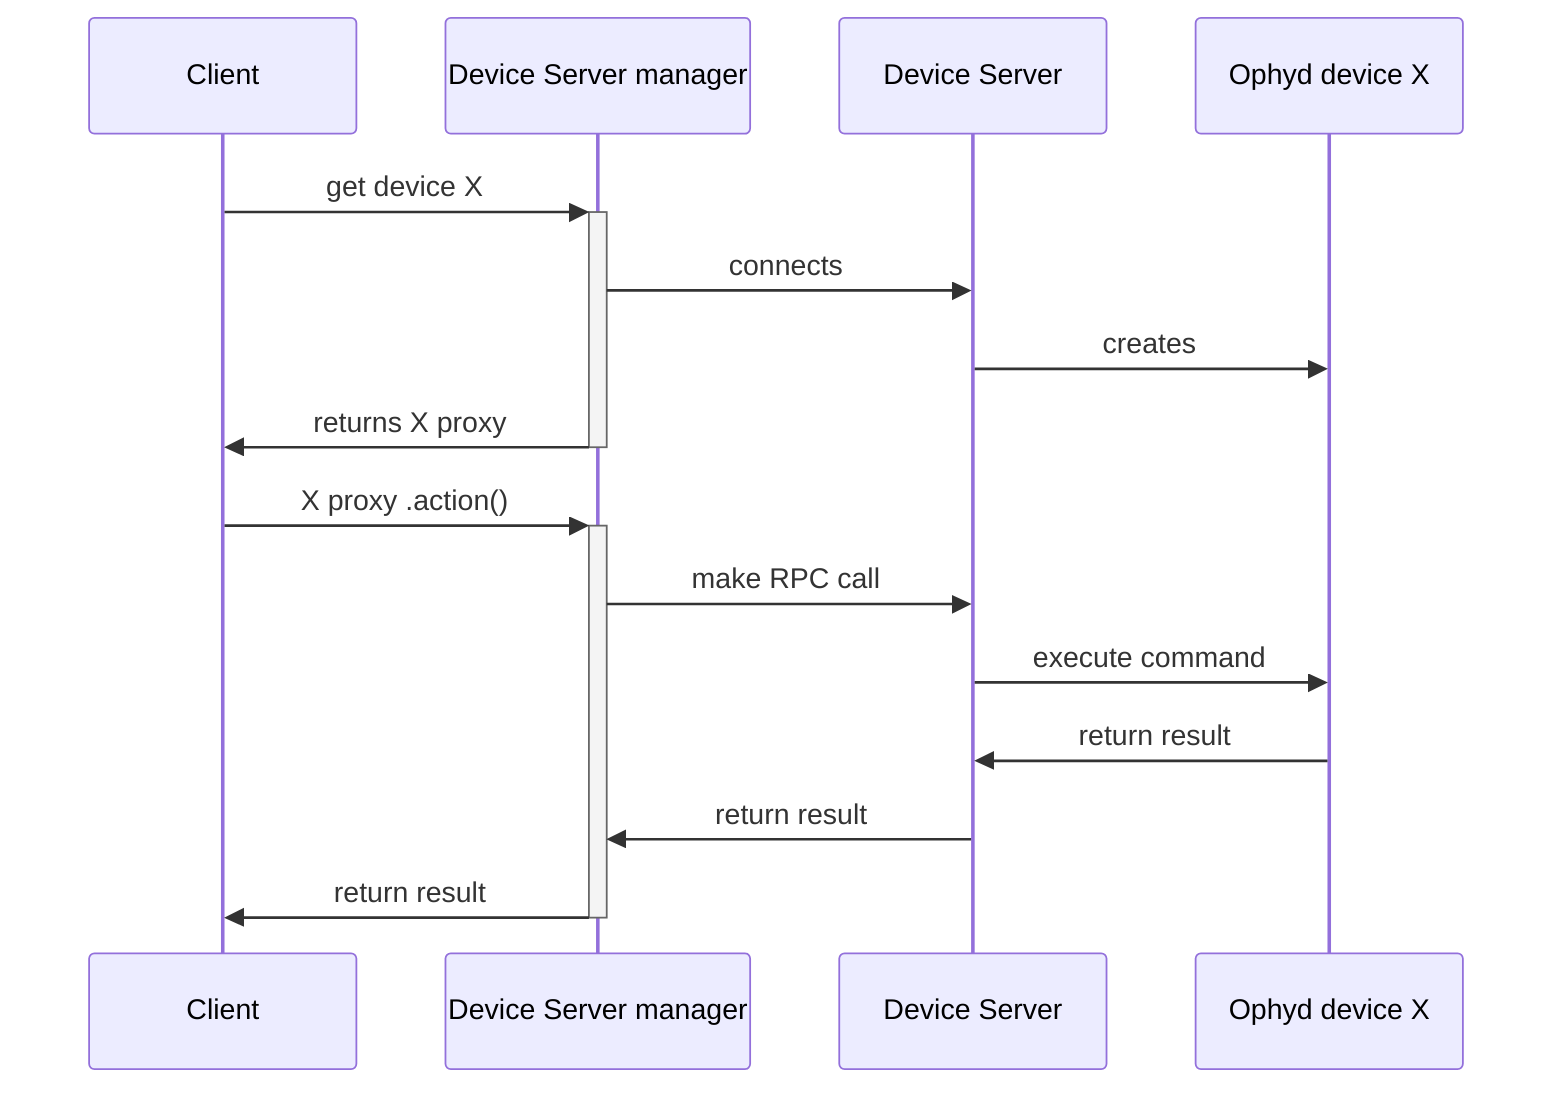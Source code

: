 sequenceDiagram
    Client->>+Device Server manager: get device X
    Device Server manager->>Device Server: connects
    Device Server->>Ophyd device X: creates
    Device Server manager->>- Client: returns X proxy    
    Client->>+Device Server manager: X proxy .action()
    Device Server manager->>Device Server: make RPC call
    Device Server->>Ophyd device X: execute command
    Ophyd device X->> Device Server: return result
    Device Server ->> Device Server manager: return result
    Device Server manager ->>- Client: return result